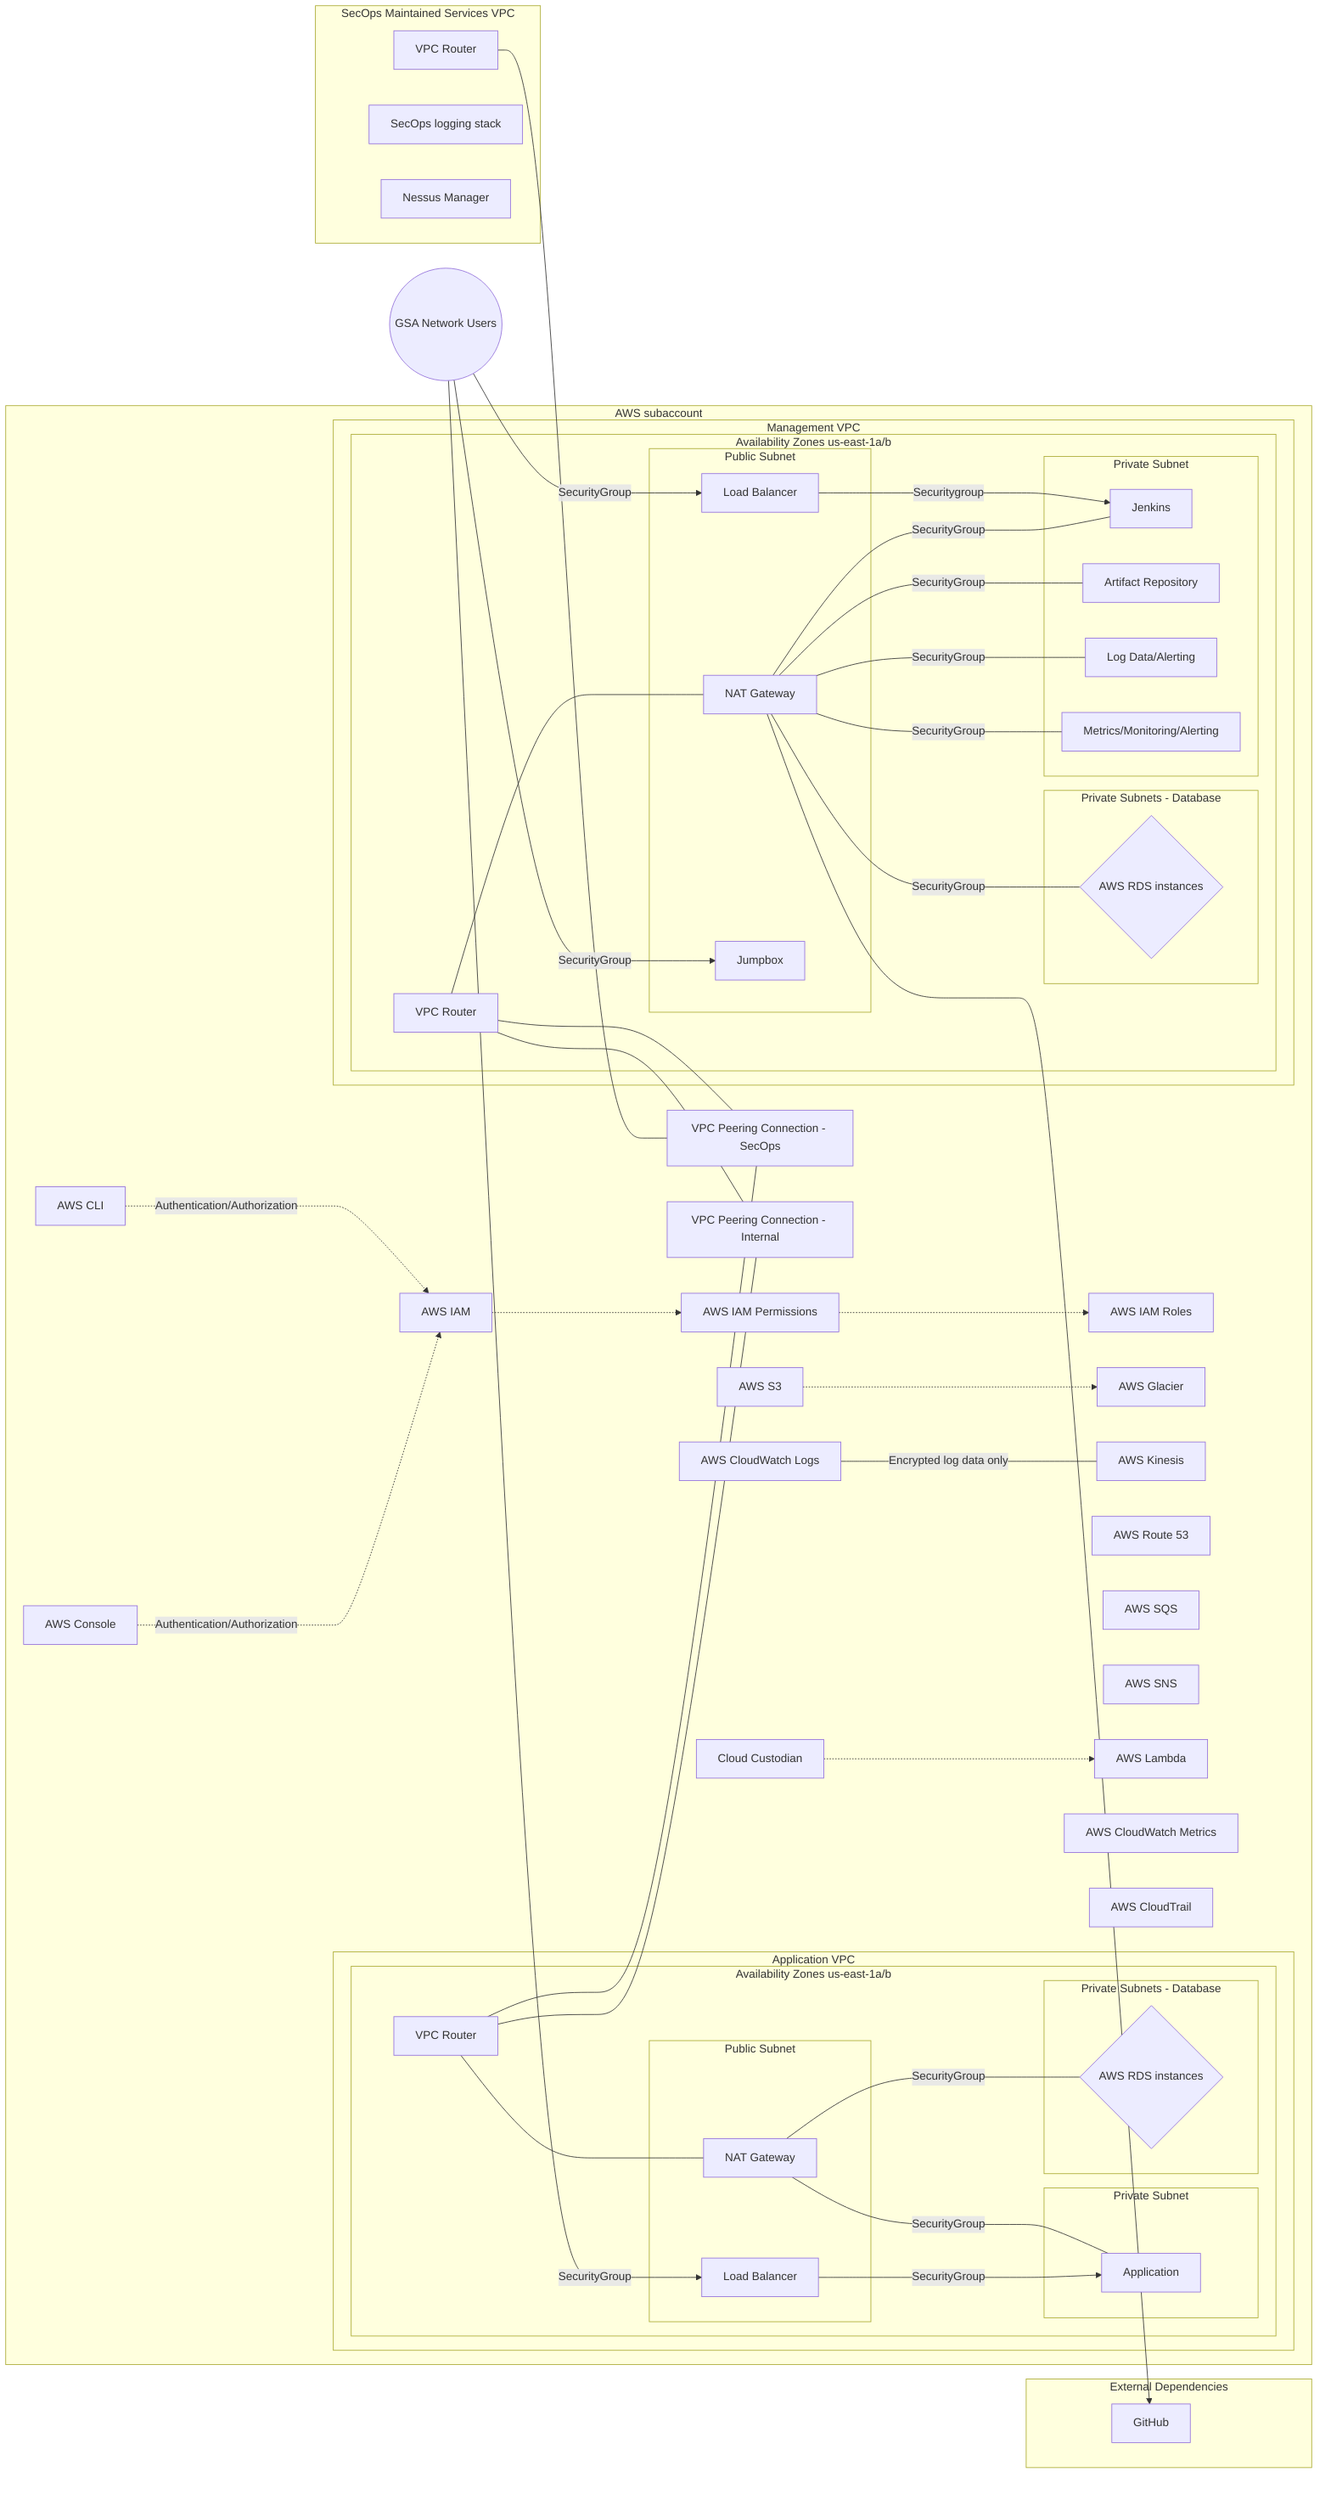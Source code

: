 %% title: Architecture diagram (DEPRECATED)
%% description: DevSecOps high level architecture - DEPRECATED
graph LR
  gsa-users(("GSA Network Users"))
  subgraph External Dependencies
    github["GitHub"]
  end
  subgraph SecOps Maintained Services VPC
    vpc-router-secops["VPC Router"]
    secops-log["SecOps logging stack"]
    secops-nessusmanager["Nessus Manager"]
  end
  subgraph AWS subaccount
    iam["AWS IAM"]
    iam-perms["AWS IAM Permissions"]
    iam-roles["AWS IAM Roles"]
    aws-console["AWS Console"]
    aws-cli["AWS CLI"]
    s3["AWS S3"]
    glacier["AWS Glacier"]
    kinesis["AWS Kinesis"]
    route53["AWS Route 53"]
    aws-sqs["AWS SQS"]
    aws-sns["AWS SNS"]
    aws-lambda["AWS Lambda"]
    mgmt-lambda-custodian["Cloud Custodian"]
    cloudwatch["AWS CloudWatch Metrics"]
    cloudwatch-logs["AWS CloudWatch Logs"]
    cloudtrail["AWS CloudTrail"]
    vpc-peering-secops["VPC Peering Connection - SecOps"]
    subgraph Application VPC
      subgraph Availability Zones us-east-1a/b
      vpc-router-apps["VPC Router"]
        subgraph Public Subnet
          app-nat["NAT Gateway"]
          app-elb["Load Balancer"]
        end
        subgraph Private Subnet
          app-app["Application"]
        end
        subgraph Private Subnets - Database
          app-rds{"AWS RDS instances"}
        end
      end
    end
    vpc-peering-pipeline["VPC Peering Connection - Internal"]
    subgraph Management VPC
      subgraph Availability Zones us-east-1a/b
      vpc-router-mgmt["VPC Router"]
        subgraph Public Subnet
          mgmt-nat["NAT Gateway"]
          mgmt-elb["Load Balancer"]
          mgmt-jumpbox["Jumpbox"]
        end
        subgraph Private Subnets - Database
          mgmt-rds{"AWS RDS instances"}
        end
        subgraph Private Subnet
          mgmt-jenkins["Jenkins"]
          mgmt-artifact-repository["Artifact Repository"]
          mgmt-log["Log Data/Alerting"]
          mgmt-monitoring["Metrics/Monitoring/Alerting"]
        end
      end
    end
  end

  cloudwatch-logs-- Encrypted log data only --- kinesis

  aws-console-."Authentication/Authorization".->iam
  aws-cli-."Authentication/Authorization".->iam
  iam-.->iam-perms
  iam-perms-.->iam-roles
  mgmt-lambda-custodian-.->aws-lambda
  s3-.->glacier

  vpc-router-secops---vpc-peering-secops
  vpc-router-mgmt---vpc-peering-pipeline
  vpc-router-mgmt---vpc-peering-secops
  vpc-router-mgmt---mgmt-nat
  vpc-router-apps---vpc-peering-pipeline
  vpc-router-apps---vpc-peering-secops
  vpc-router-apps---app-nat

  app-elb--SecurityGroup-->app-app
  app-nat--SecurityGroup---app-app
  app-nat--SecurityGroup---app-rds

  mgmt-nat--SecurityGroup---mgmt-rds
  mgmt-nat--SecurityGroup---mgmt-jenkins
  mgmt-nat--SecurityGroup---mgmt-artifact-repository
  mgmt-nat--SecurityGroup---mgmt-log
  mgmt-nat--SecurityGroup---mgmt-monitoring
  mgmt-elb--Securitygroup-->mgmt-jenkins

  gsa-users--SecurityGroup-->app-elb
  gsa-users--SecurityGroup-->mgmt-elb
  gsa-users--SecurityGroup-->mgmt-jumpbox

  mgmt-nat-->github